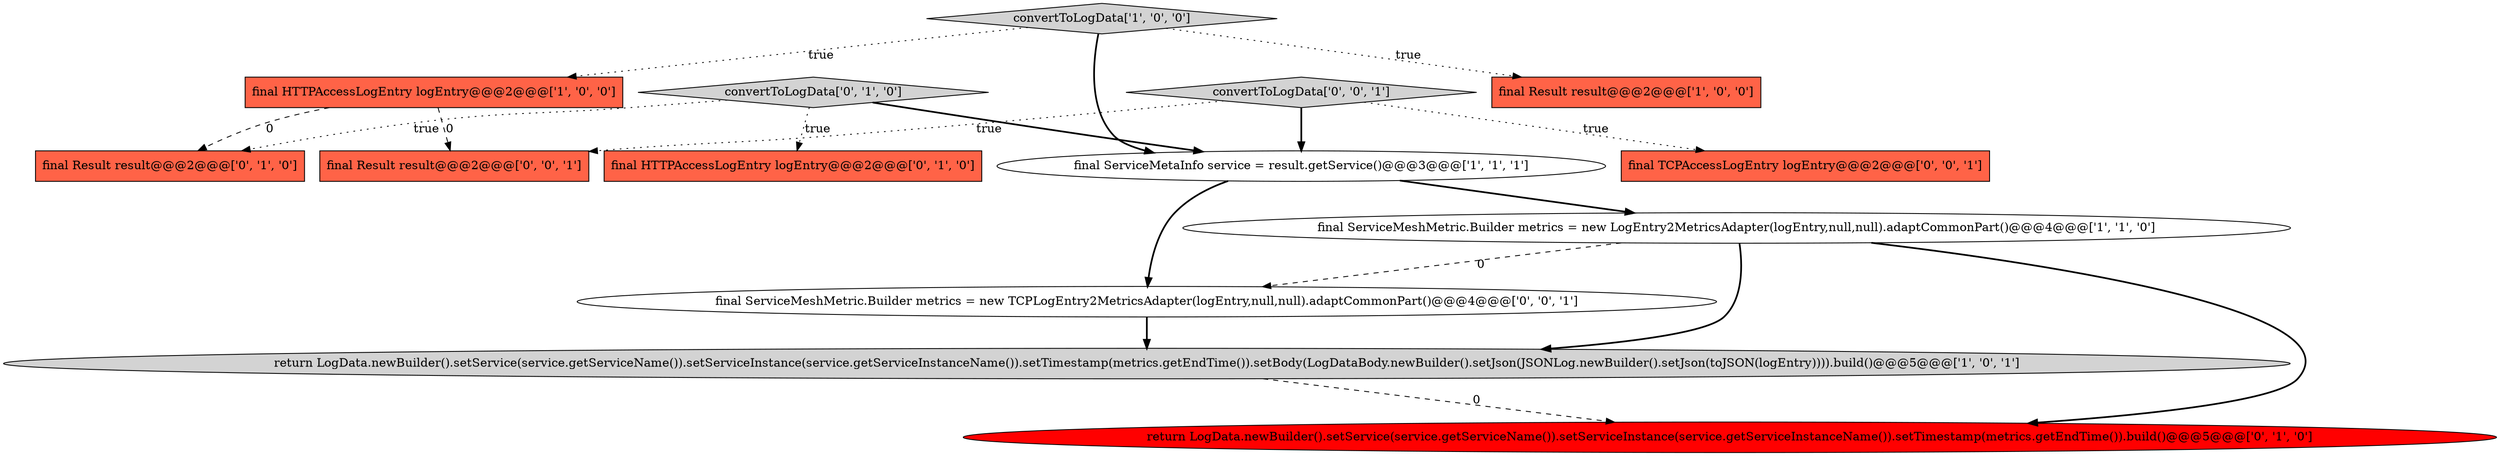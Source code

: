 digraph {
8 [style = filled, label = "final Result result@@@2@@@['0', '1', '0']", fillcolor = tomato, shape = box image = "AAA1AAABBB2BBB"];
6 [style = filled, label = "convertToLogData['0', '1', '0']", fillcolor = lightgray, shape = diamond image = "AAA0AAABBB2BBB"];
12 [style = filled, label = "final Result result@@@2@@@['0', '0', '1']", fillcolor = tomato, shape = box image = "AAA0AAABBB3BBB"];
2 [style = filled, label = "final ServiceMeshMetric.Builder metrics = new LogEntry2MetricsAdapter(logEntry,null,null).adaptCommonPart()@@@4@@@['1', '1', '0']", fillcolor = white, shape = ellipse image = "AAA0AAABBB1BBB"];
5 [style = filled, label = "convertToLogData['1', '0', '0']", fillcolor = lightgray, shape = diamond image = "AAA0AAABBB1BBB"];
0 [style = filled, label = "final Result result@@@2@@@['1', '0', '0']", fillcolor = tomato, shape = box image = "AAA0AAABBB1BBB"];
10 [style = filled, label = "final ServiceMeshMetric.Builder metrics = new TCPLogEntry2MetricsAdapter(logEntry,null,null).adaptCommonPart()@@@4@@@['0', '0', '1']", fillcolor = white, shape = ellipse image = "AAA0AAABBB3BBB"];
9 [style = filled, label = "return LogData.newBuilder().setService(service.getServiceName()).setServiceInstance(service.getServiceInstanceName()).setTimestamp(metrics.getEndTime()).build()@@@5@@@['0', '1', '0']", fillcolor = red, shape = ellipse image = "AAA1AAABBB2BBB"];
13 [style = filled, label = "convertToLogData['0', '0', '1']", fillcolor = lightgray, shape = diamond image = "AAA0AAABBB3BBB"];
7 [style = filled, label = "final HTTPAccessLogEntry logEntry@@@2@@@['0', '1', '0']", fillcolor = tomato, shape = box image = "AAA0AAABBB2BBB"];
11 [style = filled, label = "final TCPAccessLogEntry logEntry@@@2@@@['0', '0', '1']", fillcolor = tomato, shape = box image = "AAA0AAABBB3BBB"];
4 [style = filled, label = "return LogData.newBuilder().setService(service.getServiceName()).setServiceInstance(service.getServiceInstanceName()).setTimestamp(metrics.getEndTime()).setBody(LogDataBody.newBuilder().setJson(JSONLog.newBuilder().setJson(toJSON(logEntry)))).build()@@@5@@@['1', '0', '1']", fillcolor = lightgray, shape = ellipse image = "AAA0AAABBB1BBB"];
3 [style = filled, label = "final HTTPAccessLogEntry logEntry@@@2@@@['1', '0', '0']", fillcolor = tomato, shape = box image = "AAA1AAABBB1BBB"];
1 [style = filled, label = "final ServiceMetaInfo service = result.getService()@@@3@@@['1', '1', '1']", fillcolor = white, shape = ellipse image = "AAA0AAABBB1BBB"];
6->7 [style = dotted, label="true"];
6->1 [style = bold, label=""];
5->1 [style = bold, label=""];
13->11 [style = dotted, label="true"];
3->8 [style = dashed, label="0"];
1->2 [style = bold, label=""];
4->9 [style = dashed, label="0"];
5->0 [style = dotted, label="true"];
2->9 [style = bold, label=""];
3->12 [style = dashed, label="0"];
5->3 [style = dotted, label="true"];
1->10 [style = bold, label=""];
13->12 [style = dotted, label="true"];
2->4 [style = bold, label=""];
6->8 [style = dotted, label="true"];
13->1 [style = bold, label=""];
2->10 [style = dashed, label="0"];
10->4 [style = bold, label=""];
}
